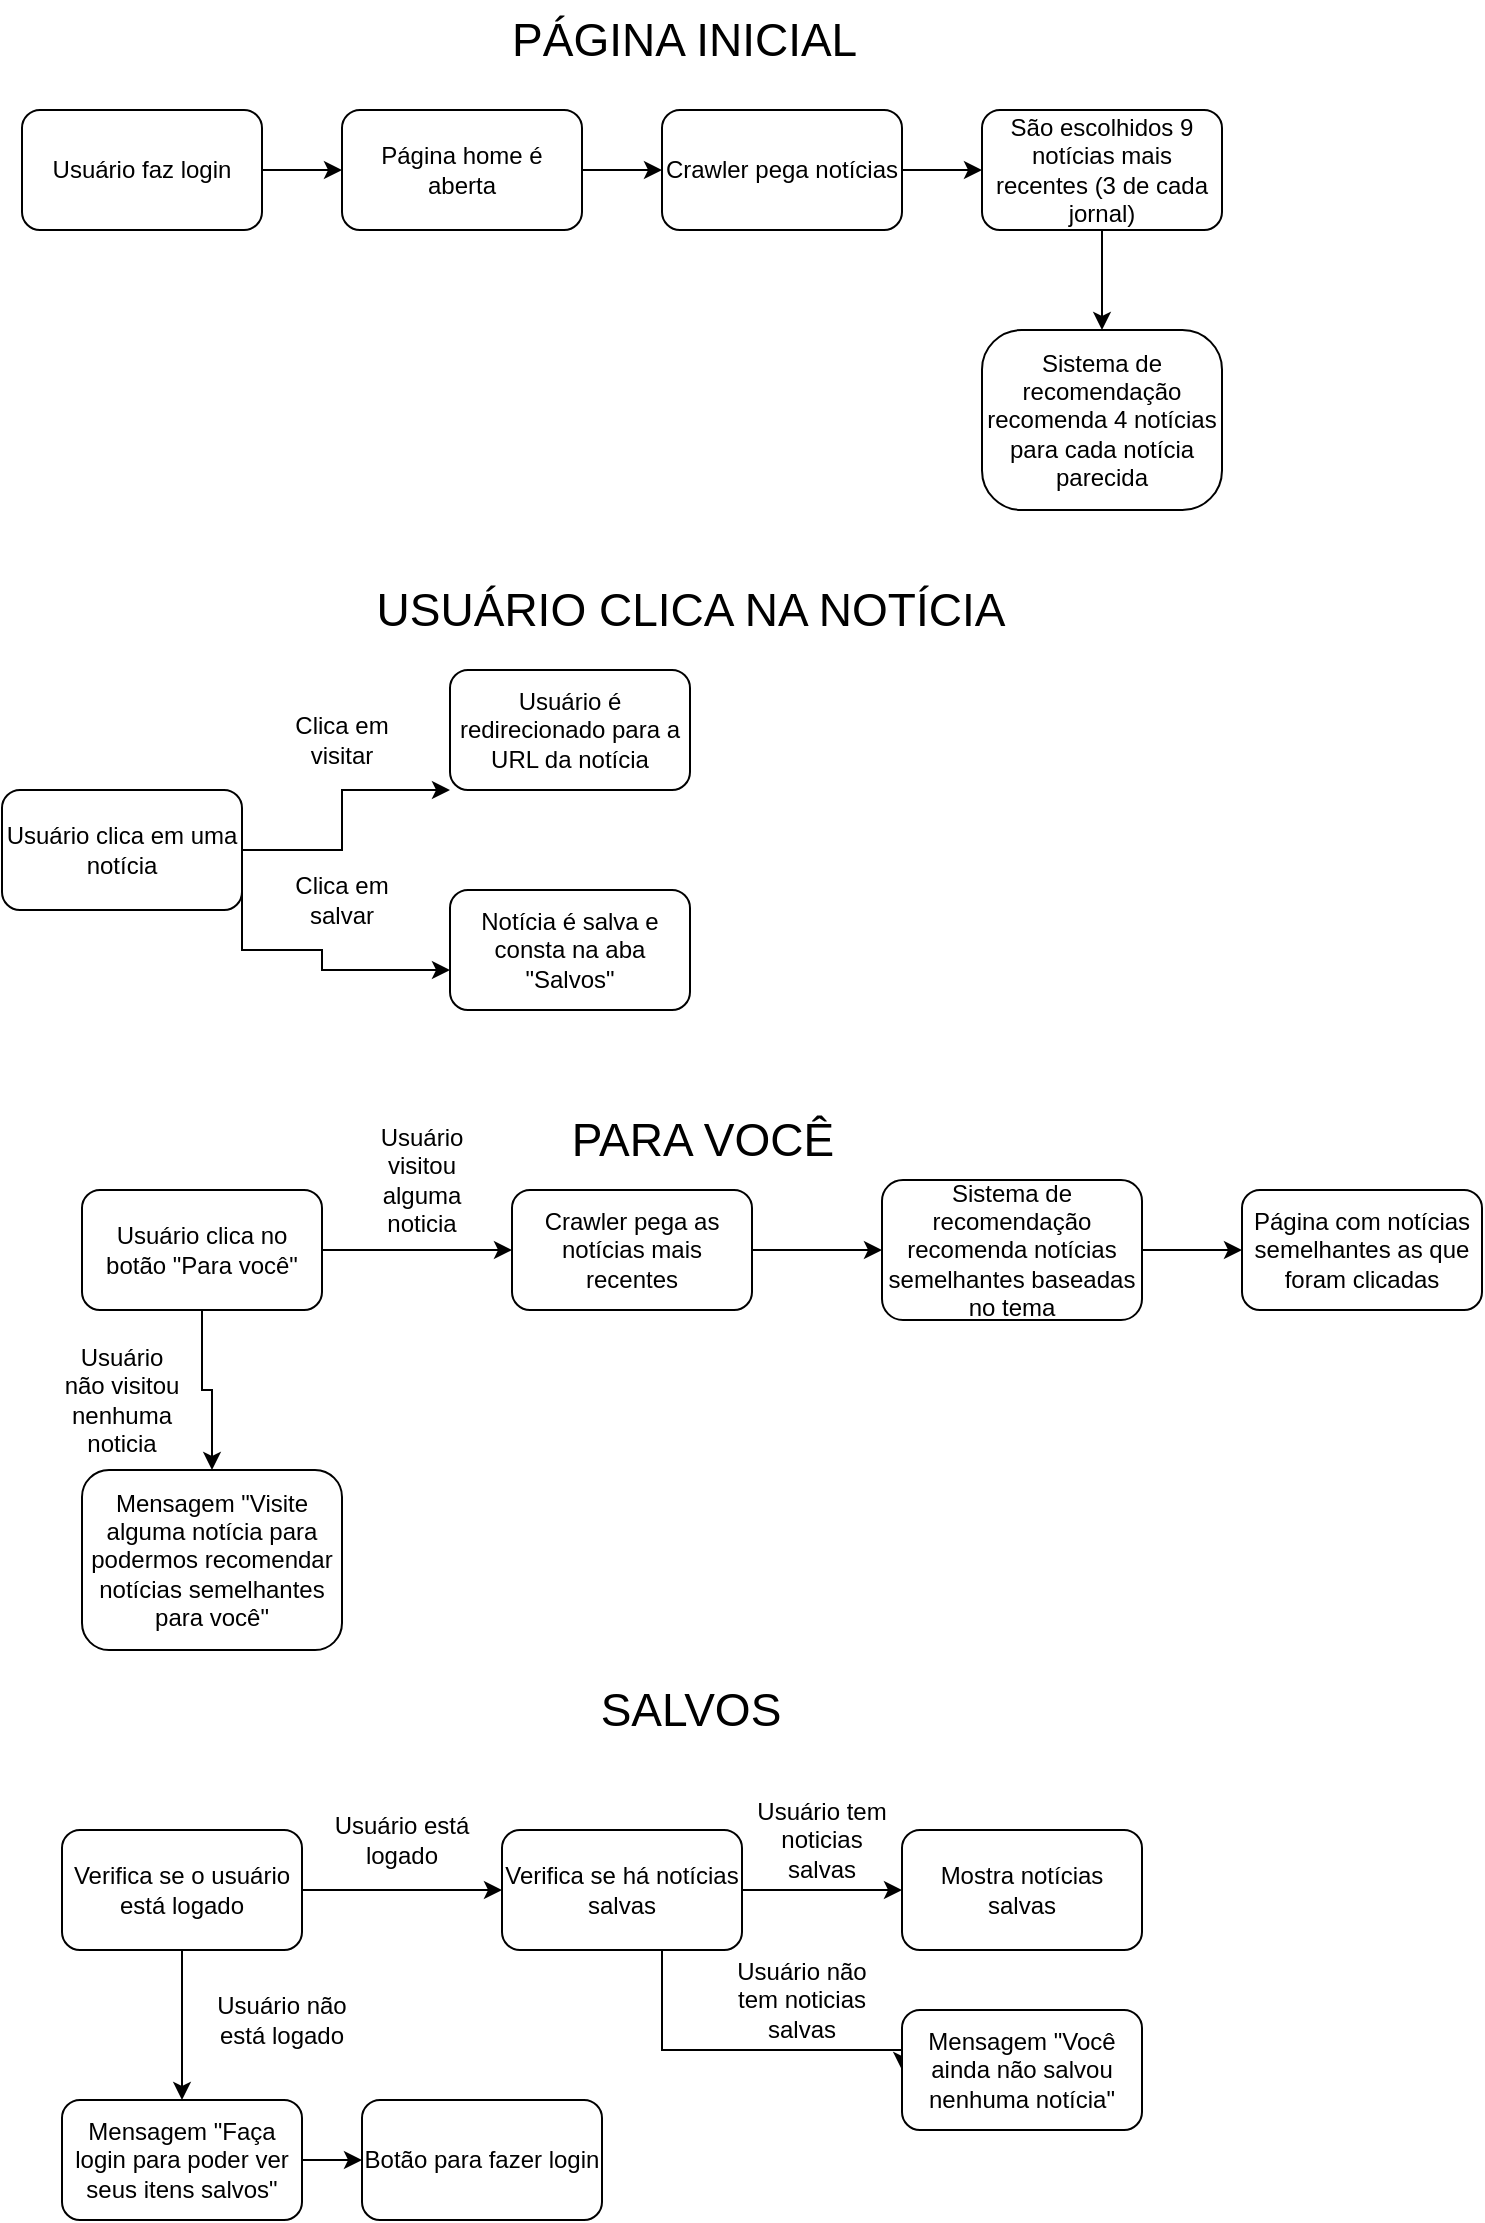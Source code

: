 <mxfile version="24.3.1" type="github">
  <diagram name="Página-1" id="S5yT-SRMCgnwhj5iHbOD">
    <mxGraphModel dx="1431" dy="589" grid="1" gridSize="10" guides="1" tooltips="1" connect="1" arrows="1" fold="1" page="1" pageScale="1" pageWidth="827" pageHeight="1169" math="0" shadow="0">
      <root>
        <mxCell id="0" />
        <mxCell id="1" parent="0" />
        <mxCell id="2ardp5klqFMFP00VOyrP-15" value="" style="edgeStyle=orthogonalEdgeStyle;rounded=0;orthogonalLoop=1;jettySize=auto;html=1;" edge="1" parent="1" source="2ardp5klqFMFP00VOyrP-1" target="2ardp5klqFMFP00VOyrP-13">
          <mxGeometry relative="1" as="geometry" />
        </mxCell>
        <mxCell id="2ardp5klqFMFP00VOyrP-1" value="Usuário faz login" style="rounded=1;whiteSpace=wrap;html=1;" vertex="1" parent="1">
          <mxGeometry x="80" y="90" width="120" height="60" as="geometry" />
        </mxCell>
        <mxCell id="2ardp5klqFMFP00VOyrP-17" value="" style="edgeStyle=orthogonalEdgeStyle;rounded=0;orthogonalLoop=1;jettySize=auto;html=1;" edge="1" parent="1" source="2ardp5klqFMFP00VOyrP-2" target="2ardp5klqFMFP00VOyrP-6">
          <mxGeometry relative="1" as="geometry" />
        </mxCell>
        <mxCell id="2ardp5klqFMFP00VOyrP-2" value="Crawler pega notícias" style="whiteSpace=wrap;html=1;rounded=1;" vertex="1" parent="1">
          <mxGeometry x="400" y="90" width="120" height="60" as="geometry" />
        </mxCell>
        <mxCell id="2ardp5klqFMFP00VOyrP-4" value="Sistema de recomendação recomenda 4 notícias para cada notícia parecida" style="whiteSpace=wrap;html=1;rounded=1;arcSize=22;" vertex="1" parent="1">
          <mxGeometry x="560" y="200" width="120" height="90" as="geometry" />
        </mxCell>
        <mxCell id="2ardp5klqFMFP00VOyrP-21" value="" style="edgeStyle=orthogonalEdgeStyle;rounded=0;orthogonalLoop=1;jettySize=auto;html=1;" edge="1" parent="1" source="2ardp5klqFMFP00VOyrP-6" target="2ardp5klqFMFP00VOyrP-4">
          <mxGeometry relative="1" as="geometry" />
        </mxCell>
        <mxCell id="2ardp5klqFMFP00VOyrP-6" value="São escolhidos 9 notícias mais recentes (3 de cada jornal)" style="whiteSpace=wrap;html=1;rounded=1;" vertex="1" parent="1">
          <mxGeometry x="560" y="90" width="120" height="60" as="geometry" />
        </mxCell>
        <mxCell id="2ardp5klqFMFP00VOyrP-9" value="&lt;font style=&quot;font-size: 23px;&quot;&gt;PÁGINA INICIAL&amp;nbsp;&lt;/font&gt;" style="text;html=1;align=center;verticalAlign=middle;resizable=0;points=[];autosize=1;strokeColor=none;fillColor=none;" vertex="1" parent="1">
          <mxGeometry x="314" y="35" width="200" height="40" as="geometry" />
        </mxCell>
        <mxCell id="2ardp5klqFMFP00VOyrP-16" value="" style="edgeStyle=orthogonalEdgeStyle;rounded=0;orthogonalLoop=1;jettySize=auto;html=1;" edge="1" parent="1" source="2ardp5klqFMFP00VOyrP-13" target="2ardp5klqFMFP00VOyrP-2">
          <mxGeometry relative="1" as="geometry" />
        </mxCell>
        <mxCell id="2ardp5klqFMFP00VOyrP-13" value="Página home é aberta" style="rounded=1;whiteSpace=wrap;html=1;" vertex="1" parent="1">
          <mxGeometry x="240" y="90" width="120" height="60" as="geometry" />
        </mxCell>
        <mxCell id="2ardp5klqFMFP00VOyrP-22" value="&lt;font style=&quot;font-size: 23px;&quot;&gt;USUÁRIO CLICA NA NOTÍCIA&lt;/font&gt;" style="text;html=1;align=center;verticalAlign=middle;resizable=0;points=[];autosize=1;strokeColor=none;fillColor=none;" vertex="1" parent="1">
          <mxGeometry x="244" y="320" width="340" height="40" as="geometry" />
        </mxCell>
        <mxCell id="2ardp5klqFMFP00VOyrP-25" value="" style="edgeStyle=orthogonalEdgeStyle;rounded=0;orthogonalLoop=1;jettySize=auto;html=1;" edge="1" parent="1" source="2ardp5klqFMFP00VOyrP-23" target="2ardp5klqFMFP00VOyrP-24">
          <mxGeometry relative="1" as="geometry">
            <Array as="points">
              <mxPoint x="240" y="460" />
              <mxPoint x="240" y="430" />
            </Array>
          </mxGeometry>
        </mxCell>
        <mxCell id="2ardp5klqFMFP00VOyrP-27" value="" style="edgeStyle=orthogonalEdgeStyle;rounded=0;orthogonalLoop=1;jettySize=auto;html=1;exitX=1;exitY=0.5;exitDx=0;exitDy=0;" edge="1" parent="1">
          <mxGeometry relative="1" as="geometry">
            <mxPoint x="190" y="480" as="sourcePoint" />
            <mxPoint x="294" y="520" as="targetPoint" />
            <Array as="points">
              <mxPoint x="190" y="510" />
              <mxPoint x="230" y="510" />
              <mxPoint x="230" y="520" />
            </Array>
          </mxGeometry>
        </mxCell>
        <mxCell id="2ardp5klqFMFP00VOyrP-23" value="Usuário clica em uma notícia" style="rounded=1;whiteSpace=wrap;html=1;" vertex="1" parent="1">
          <mxGeometry x="70" y="430" width="120" height="60" as="geometry" />
        </mxCell>
        <mxCell id="2ardp5klqFMFP00VOyrP-24" value="Usuário é redirecionado para a URL da notícia" style="whiteSpace=wrap;html=1;rounded=1;" vertex="1" parent="1">
          <mxGeometry x="294" y="370" width="120" height="60" as="geometry" />
        </mxCell>
        <mxCell id="2ardp5klqFMFP00VOyrP-26" value="Notícia é salva e consta na aba &quot;Salvos&quot;" style="whiteSpace=wrap;html=1;rounded=1;" vertex="1" parent="1">
          <mxGeometry x="294" y="480" width="120" height="60" as="geometry" />
        </mxCell>
        <mxCell id="2ardp5klqFMFP00VOyrP-29" value="Clica em visitar" style="text;html=1;align=center;verticalAlign=middle;whiteSpace=wrap;rounded=0;" vertex="1" parent="1">
          <mxGeometry x="210" y="390" width="60" height="30" as="geometry" />
        </mxCell>
        <mxCell id="2ardp5klqFMFP00VOyrP-30" value="Clica em salvar" style="text;html=1;align=center;verticalAlign=middle;whiteSpace=wrap;rounded=0;" vertex="1" parent="1">
          <mxGeometry x="210" y="470" width="60" height="30" as="geometry" />
        </mxCell>
        <mxCell id="2ardp5klqFMFP00VOyrP-31" value="&lt;font style=&quot;font-size: 23px;&quot;&gt;PARA VOCÊ&lt;/font&gt;" style="text;html=1;align=center;verticalAlign=middle;resizable=0;points=[];autosize=1;strokeColor=none;fillColor=none;" vertex="1" parent="1">
          <mxGeometry x="345" y="585" width="150" height="40" as="geometry" />
        </mxCell>
        <mxCell id="2ardp5klqFMFP00VOyrP-34" value="" style="edgeStyle=orthogonalEdgeStyle;rounded=0;orthogonalLoop=1;jettySize=auto;html=1;" edge="1" parent="1" source="2ardp5klqFMFP00VOyrP-32" target="2ardp5klqFMFP00VOyrP-33">
          <mxGeometry relative="1" as="geometry" />
        </mxCell>
        <mxCell id="2ardp5klqFMFP00VOyrP-32" value="Usuário clica no botão &quot;Para você&quot;" style="rounded=1;whiteSpace=wrap;html=1;" vertex="1" parent="1">
          <mxGeometry x="110" y="630" width="120" height="60" as="geometry" />
        </mxCell>
        <mxCell id="2ardp5klqFMFP00VOyrP-33" value="Mensagem &quot;Visite alguma notícia para podermos recomendar notícias semelhantes para você&quot;" style="whiteSpace=wrap;html=1;rounded=1;" vertex="1" parent="1">
          <mxGeometry x="110" y="770" width="130" height="90" as="geometry" />
        </mxCell>
        <mxCell id="2ardp5klqFMFP00VOyrP-36" value="Usuário não visitou nenhuma noticia" style="text;html=1;align=center;verticalAlign=middle;whiteSpace=wrap;rounded=0;" vertex="1" parent="1">
          <mxGeometry x="100" y="720" width="60" height="30" as="geometry" />
        </mxCell>
        <mxCell id="2ardp5klqFMFP00VOyrP-40" value="Página com notícias semelhantes as que foram clicadas" style="rounded=1;whiteSpace=wrap;html=1;" vertex="1" parent="1">
          <mxGeometry x="690" y="630" width="120" height="60" as="geometry" />
        </mxCell>
        <mxCell id="2ardp5klqFMFP00VOyrP-41" value="Usuário visitou alguma noticia" style="text;html=1;align=center;verticalAlign=middle;whiteSpace=wrap;rounded=0;" vertex="1" parent="1">
          <mxGeometry x="250" y="610" width="60" height="30" as="geometry" />
        </mxCell>
        <mxCell id="2ardp5klqFMFP00VOyrP-45" value="" style="edgeStyle=orthogonalEdgeStyle;rounded=0;orthogonalLoop=1;jettySize=auto;html=1;entryX=0;entryY=0.5;entryDx=0;entryDy=0;" edge="1" parent="1" source="2ardp5klqFMFP00VOyrP-32" target="2ardp5klqFMFP00VOyrP-46">
          <mxGeometry relative="1" as="geometry">
            <mxPoint x="230" y="660" as="sourcePoint" />
            <mxPoint x="560" y="660" as="targetPoint" />
            <Array as="points" />
          </mxGeometry>
        </mxCell>
        <mxCell id="2ardp5klqFMFP00VOyrP-48" value="" style="edgeStyle=orthogonalEdgeStyle;rounded=0;orthogonalLoop=1;jettySize=auto;html=1;" edge="1" parent="1" source="2ardp5klqFMFP00VOyrP-44" target="2ardp5klqFMFP00VOyrP-40">
          <mxGeometry relative="1" as="geometry" />
        </mxCell>
        <mxCell id="2ardp5klqFMFP00VOyrP-44" value="Sistema de recomendação recomenda notícias semelhantes baseadas no tema" style="rounded=1;whiteSpace=wrap;html=1;" vertex="1" parent="1">
          <mxGeometry x="510" y="625" width="130" height="70" as="geometry" />
        </mxCell>
        <mxCell id="2ardp5klqFMFP00VOyrP-47" value="" style="edgeStyle=orthogonalEdgeStyle;rounded=0;orthogonalLoop=1;jettySize=auto;html=1;" edge="1" parent="1" source="2ardp5klqFMFP00VOyrP-46" target="2ardp5klqFMFP00VOyrP-44">
          <mxGeometry relative="1" as="geometry" />
        </mxCell>
        <mxCell id="2ardp5klqFMFP00VOyrP-46" value="Crawler pega as notícias mais recentes" style="rounded=1;whiteSpace=wrap;html=1;" vertex="1" parent="1">
          <mxGeometry x="325" y="630" width="120" height="60" as="geometry" />
        </mxCell>
        <mxCell id="2ardp5klqFMFP00VOyrP-49" value="&lt;font style=&quot;font-size: 23px;&quot;&gt;SALVOS&lt;/font&gt;" style="text;html=1;align=center;verticalAlign=middle;resizable=0;points=[];autosize=1;strokeColor=none;fillColor=none;" vertex="1" parent="1">
          <mxGeometry x="359" y="870" width="110" height="40" as="geometry" />
        </mxCell>
        <mxCell id="2ardp5klqFMFP00VOyrP-52" value="" style="edgeStyle=orthogonalEdgeStyle;rounded=0;orthogonalLoop=1;jettySize=auto;html=1;" edge="1" parent="1" source="2ardp5klqFMFP00VOyrP-50" target="2ardp5klqFMFP00VOyrP-51">
          <mxGeometry relative="1" as="geometry" />
        </mxCell>
        <mxCell id="2ardp5klqFMFP00VOyrP-62" value="" style="edgeStyle=orthogonalEdgeStyle;rounded=0;orthogonalLoop=1;jettySize=auto;html=1;" edge="1" parent="1" source="2ardp5klqFMFP00VOyrP-50" target="2ardp5klqFMFP00VOyrP-61">
          <mxGeometry relative="1" as="geometry" />
        </mxCell>
        <mxCell id="2ardp5klqFMFP00VOyrP-50" value="Verifica se o usuário está logado" style="rounded=1;whiteSpace=wrap;html=1;" vertex="1" parent="1">
          <mxGeometry x="100" y="950" width="120" height="60" as="geometry" />
        </mxCell>
        <mxCell id="2ardp5klqFMFP00VOyrP-54" value="" style="edgeStyle=orthogonalEdgeStyle;rounded=0;orthogonalLoop=1;jettySize=auto;html=1;" edge="1" parent="1" source="2ardp5klqFMFP00VOyrP-51" target="2ardp5klqFMFP00VOyrP-53">
          <mxGeometry relative="1" as="geometry" />
        </mxCell>
        <mxCell id="2ardp5klqFMFP00VOyrP-56" value="" style="edgeStyle=orthogonalEdgeStyle;rounded=0;orthogonalLoop=1;jettySize=auto;html=1;entryX=0;entryY=0.5;entryDx=0;entryDy=0;" edge="1" parent="1" source="2ardp5klqFMFP00VOyrP-51" target="2ardp5klqFMFP00VOyrP-55">
          <mxGeometry relative="1" as="geometry">
            <Array as="points">
              <mxPoint x="400" y="1060" />
              <mxPoint x="520" y="1060" />
            </Array>
          </mxGeometry>
        </mxCell>
        <mxCell id="2ardp5klqFMFP00VOyrP-51" value="Verifica se há notícias salvas" style="whiteSpace=wrap;html=1;rounded=1;" vertex="1" parent="1">
          <mxGeometry x="320" y="950" width="120" height="60" as="geometry" />
        </mxCell>
        <mxCell id="2ardp5klqFMFP00VOyrP-53" value="Mostra notícias salvas" style="whiteSpace=wrap;html=1;rounded=1;" vertex="1" parent="1">
          <mxGeometry x="520" y="950" width="120" height="60" as="geometry" />
        </mxCell>
        <mxCell id="2ardp5klqFMFP00VOyrP-55" value="Mensagem &quot;Você ainda não salvou nenhuma notícia&quot;" style="whiteSpace=wrap;html=1;rounded=1;" vertex="1" parent="1">
          <mxGeometry x="520" y="1040" width="120" height="60" as="geometry" />
        </mxCell>
        <mxCell id="2ardp5klqFMFP00VOyrP-58" value="Usuário está logado" style="text;html=1;align=center;verticalAlign=middle;whiteSpace=wrap;rounded=0;" vertex="1" parent="1">
          <mxGeometry x="230" y="940" width="80" height="30" as="geometry" />
        </mxCell>
        <mxCell id="2ardp5klqFMFP00VOyrP-59" value="Usuário tem noticias salvas" style="text;html=1;align=center;verticalAlign=middle;whiteSpace=wrap;rounded=0;" vertex="1" parent="1">
          <mxGeometry x="440" y="940" width="80" height="30" as="geometry" />
        </mxCell>
        <mxCell id="2ardp5klqFMFP00VOyrP-60" value="Usuário não tem noticias salvas" style="text;html=1;align=center;verticalAlign=middle;whiteSpace=wrap;rounded=0;" vertex="1" parent="1">
          <mxGeometry x="430" y="1020" width="80" height="30" as="geometry" />
        </mxCell>
        <mxCell id="2ardp5klqFMFP00VOyrP-65" value="" style="edgeStyle=orthogonalEdgeStyle;rounded=0;orthogonalLoop=1;jettySize=auto;html=1;" edge="1" parent="1" source="2ardp5klqFMFP00VOyrP-61" target="2ardp5klqFMFP00VOyrP-64">
          <mxGeometry relative="1" as="geometry" />
        </mxCell>
        <mxCell id="2ardp5klqFMFP00VOyrP-61" value="Mensagem &quot;Faça login para poder ver seus itens salvos&quot;" style="whiteSpace=wrap;html=1;rounded=1;" vertex="1" parent="1">
          <mxGeometry x="100" y="1085" width="120" height="60" as="geometry" />
        </mxCell>
        <mxCell id="2ardp5klqFMFP00VOyrP-63" value="Usuário não está logado" style="text;html=1;align=center;verticalAlign=middle;whiteSpace=wrap;rounded=0;" vertex="1" parent="1">
          <mxGeometry x="170" y="1030" width="80" height="30" as="geometry" />
        </mxCell>
        <mxCell id="2ardp5klqFMFP00VOyrP-64" value="Botão para fazer login" style="whiteSpace=wrap;html=1;rounded=1;" vertex="1" parent="1">
          <mxGeometry x="250" y="1085" width="120" height="60" as="geometry" />
        </mxCell>
      </root>
    </mxGraphModel>
  </diagram>
</mxfile>
